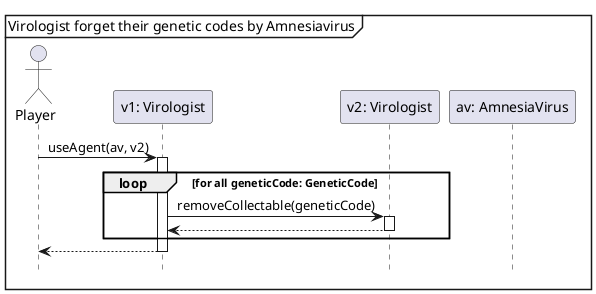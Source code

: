 @startuml
'https://plantuml.com/sequence-diagram


hide footbox
mainframe Virologist forget their genetic codes by Amnesiavirus
skinparam sequenceMessageAlign center

actor Player as p1

participant "v1: Virologist" as v1
participant "v2: Virologist" as v2
participant "av: AmnesiaVirus" as av

p1 -> v1 ++ : useAgent(av, v2)
    loop for all geneticCode: GeneticCode
        v1 -> v2 ++ :removeCollectable(geneticCode)
        return
    end
return
@enduml